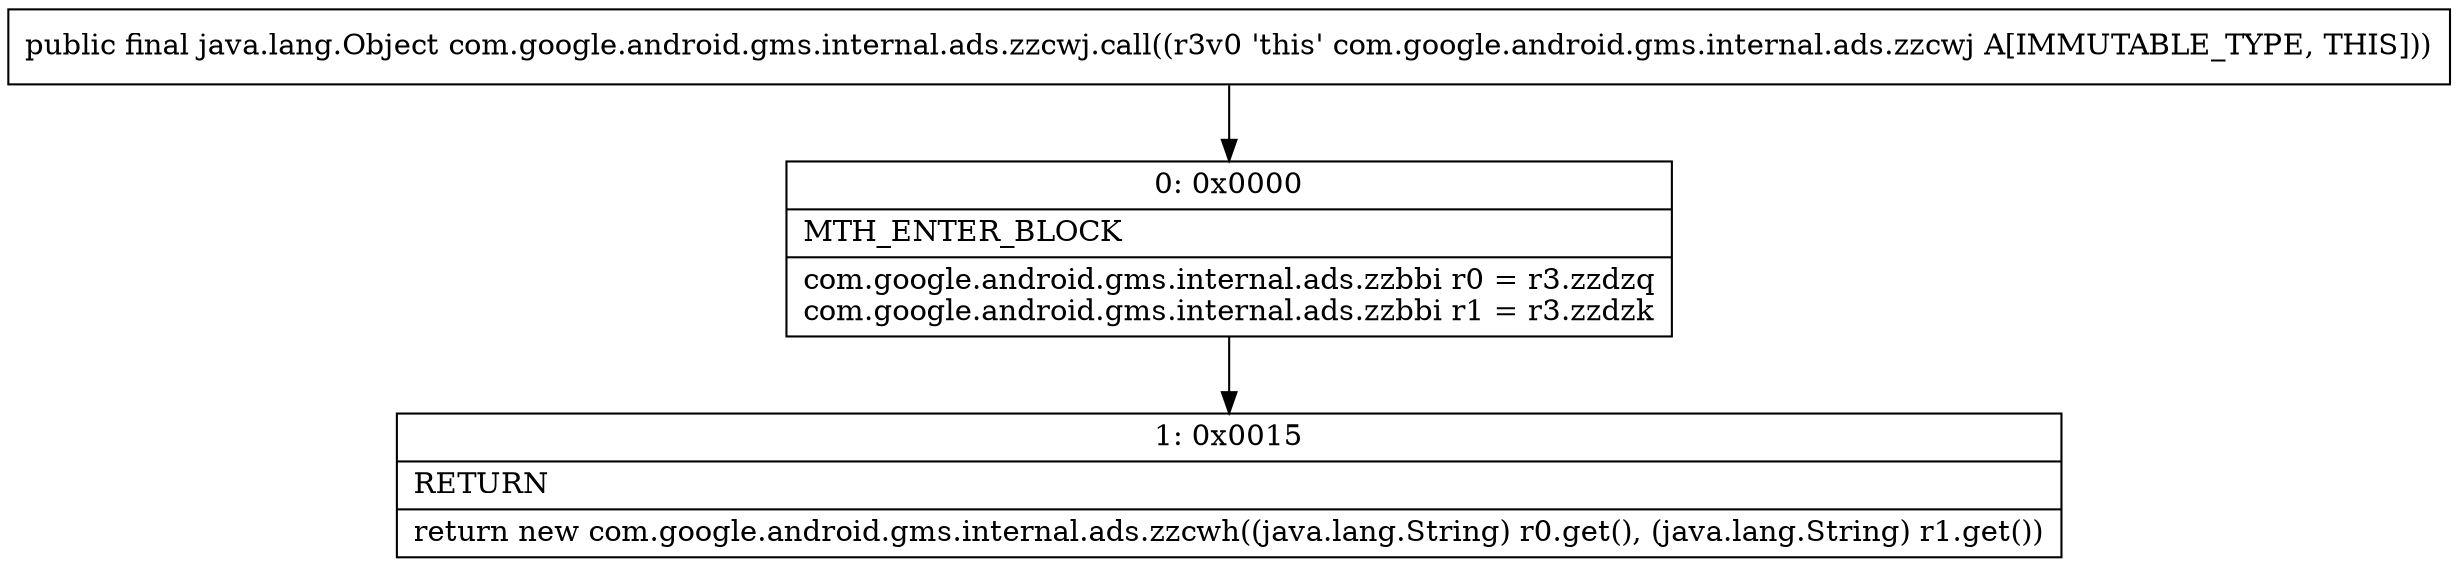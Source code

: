 digraph "CFG forcom.google.android.gms.internal.ads.zzcwj.call()Ljava\/lang\/Object;" {
Node_0 [shape=record,label="{0\:\ 0x0000|MTH_ENTER_BLOCK\l|com.google.android.gms.internal.ads.zzbbi r0 = r3.zzdzq\lcom.google.android.gms.internal.ads.zzbbi r1 = r3.zzdzk\l}"];
Node_1 [shape=record,label="{1\:\ 0x0015|RETURN\l|return new com.google.android.gms.internal.ads.zzcwh((java.lang.String) r0.get(), (java.lang.String) r1.get())\l}"];
MethodNode[shape=record,label="{public final java.lang.Object com.google.android.gms.internal.ads.zzcwj.call((r3v0 'this' com.google.android.gms.internal.ads.zzcwj A[IMMUTABLE_TYPE, THIS])) }"];
MethodNode -> Node_0;
Node_0 -> Node_1;
}

